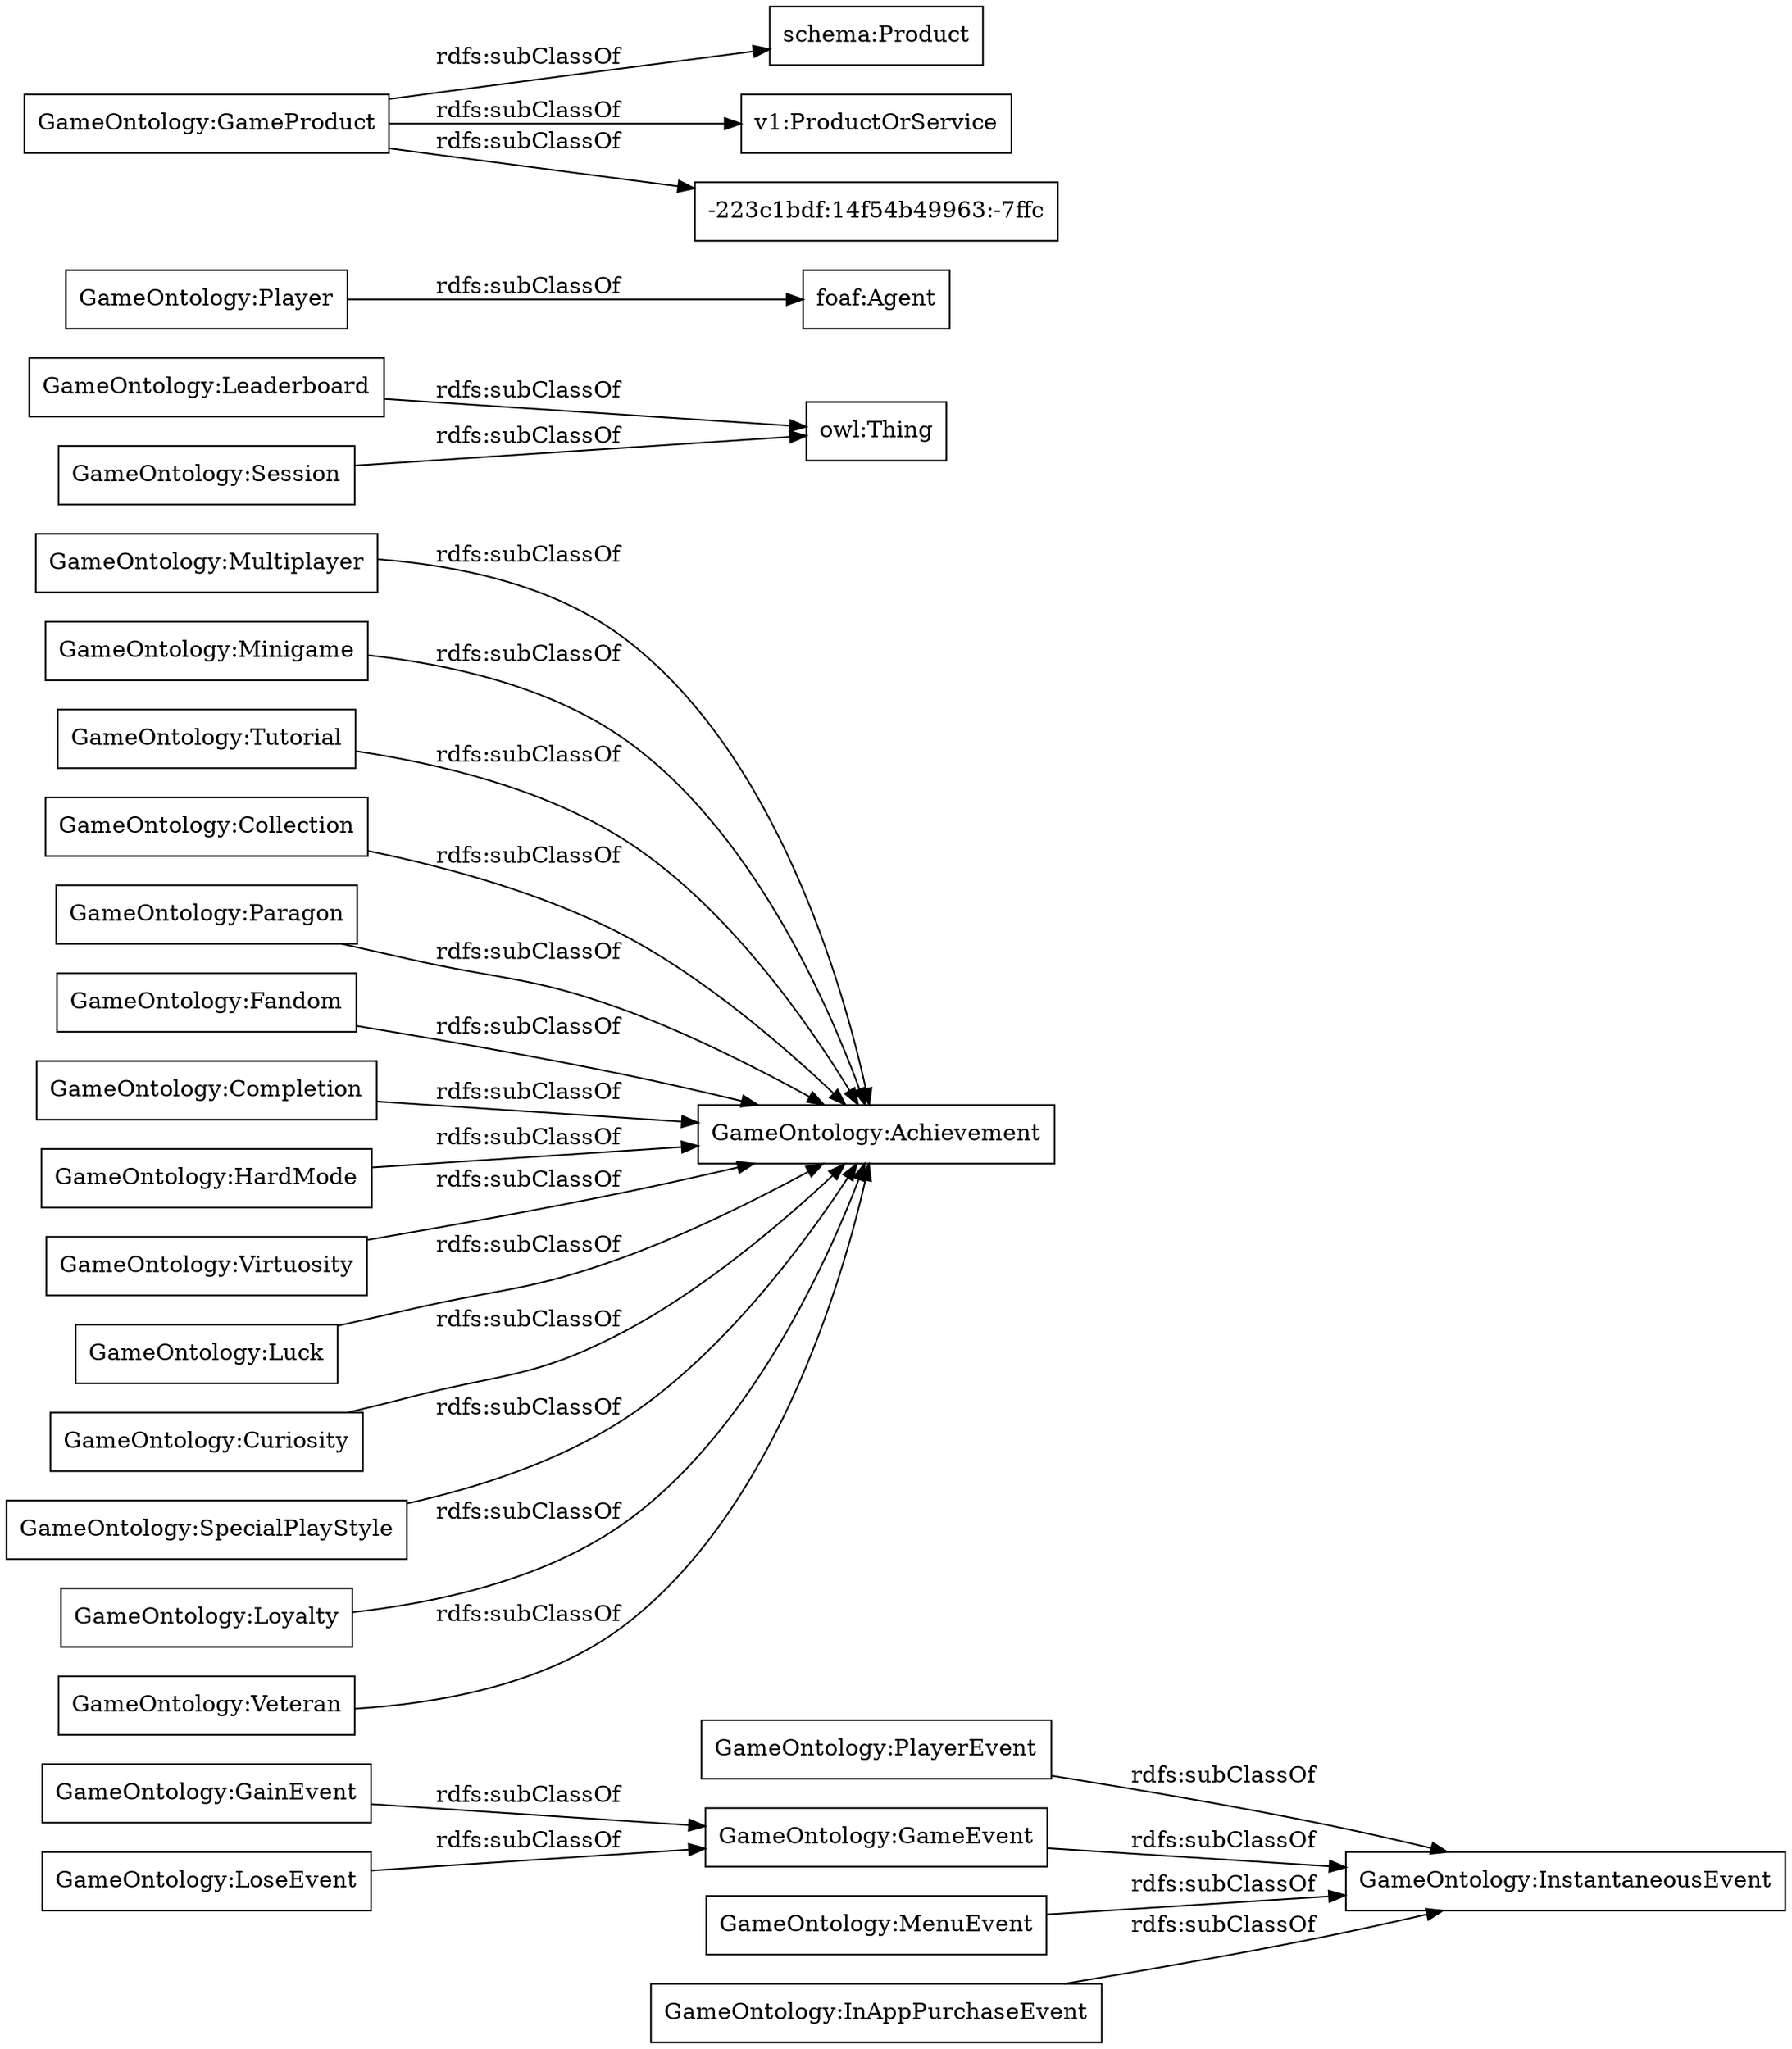 digraph ar2dtool_diagram { 
rankdir=LR;
size="1000"
node [shape = rectangle, color="black"]; "GameOntology:PlayerEvent" "GameOntology:Multiplayer" "GameOntology:GameEvent" "GameOntology:Leaderboard" "GameOntology:Minigame" "foaf:Agent" "GameOntology:MenuEvent" "GameOntology:Tutorial" "GameOntology:Collection" "GameOntology:Paragon" "GameOntology:GameProduct" "GameOntology:Fandom" "schema:Product" "GameOntology:Completion" "GameOntology:InAppPurchaseEvent" "GameOntology:HardMode" "GameOntology:GainEvent" "GameOntology:Virtuosity" "owl:Thing" "GameOntology:LoseEvent" "GameOntology:Luck" "v1:ProductOrService" "GameOntology:Curiosity" "GameOntology:Session" "GameOntology:InstantaneousEvent" "GameOntology:SpecialPlayStyle" "-223c1bdf:14f54b49963:-7ffc" "GameOntology:Loyalty" "GameOntology:Player" "GameOntology:Achievement" "GameOntology:Veteran" ; /*classes style*/
	"GameOntology:Virtuosity" -> "GameOntology:Achievement" [ label = "rdfs:subClassOf" ];
	"GameOntology:Fandom" -> "GameOntology:Achievement" [ label = "rdfs:subClassOf" ];
	"GameOntology:Tutorial" -> "GameOntology:Achievement" [ label = "rdfs:subClassOf" ];
	"GameOntology:SpecialPlayStyle" -> "GameOntology:Achievement" [ label = "rdfs:subClassOf" ];
	"GameOntology:GameEvent" -> "GameOntology:InstantaneousEvent" [ label = "rdfs:subClassOf" ];
	"GameOntology:Minigame" -> "GameOntology:Achievement" [ label = "rdfs:subClassOf" ];
	"GameOntology:HardMode" -> "GameOntology:Achievement" [ label = "rdfs:subClassOf" ];
	"GameOntology:Loyalty" -> "GameOntology:Achievement" [ label = "rdfs:subClassOf" ];
	"GameOntology:MenuEvent" -> "GameOntology:InstantaneousEvent" [ label = "rdfs:subClassOf" ];
	"GameOntology:Paragon" -> "GameOntology:Achievement" [ label = "rdfs:subClassOf" ];
	"GameOntology:GainEvent" -> "GameOntology:GameEvent" [ label = "rdfs:subClassOf" ];
	"GameOntology:Luck" -> "GameOntology:Achievement" [ label = "rdfs:subClassOf" ];
	"GameOntology:InAppPurchaseEvent" -> "GameOntology:InstantaneousEvent" [ label = "rdfs:subClassOf" ];
	"GameOntology:Session" -> "owl:Thing" [ label = "rdfs:subClassOf" ];
	"GameOntology:Collection" -> "GameOntology:Achievement" [ label = "rdfs:subClassOf" ];
	"GameOntology:Completion" -> "GameOntology:Achievement" [ label = "rdfs:subClassOf" ];
	"GameOntology:Player" -> "foaf:Agent" [ label = "rdfs:subClassOf" ];
	"GameOntology:LoseEvent" -> "GameOntology:GameEvent" [ label = "rdfs:subClassOf" ];
	"GameOntology:GameProduct" -> "-223c1bdf:14f54b49963:-7ffc" [ label = "rdfs:subClassOf" ];
	"GameOntology:GameProduct" -> "schema:Product" [ label = "rdfs:subClassOf" ];
	"GameOntology:GameProduct" -> "v1:ProductOrService" [ label = "rdfs:subClassOf" ];
	"GameOntology:Veteran" -> "GameOntology:Achievement" [ label = "rdfs:subClassOf" ];
	"GameOntology:Leaderboard" -> "owl:Thing" [ label = "rdfs:subClassOf" ];
	"GameOntology:Multiplayer" -> "GameOntology:Achievement" [ label = "rdfs:subClassOf" ];
	"GameOntology:Curiosity" -> "GameOntology:Achievement" [ label = "rdfs:subClassOf" ];
	"GameOntology:PlayerEvent" -> "GameOntology:InstantaneousEvent" [ label = "rdfs:subClassOf" ];

}
